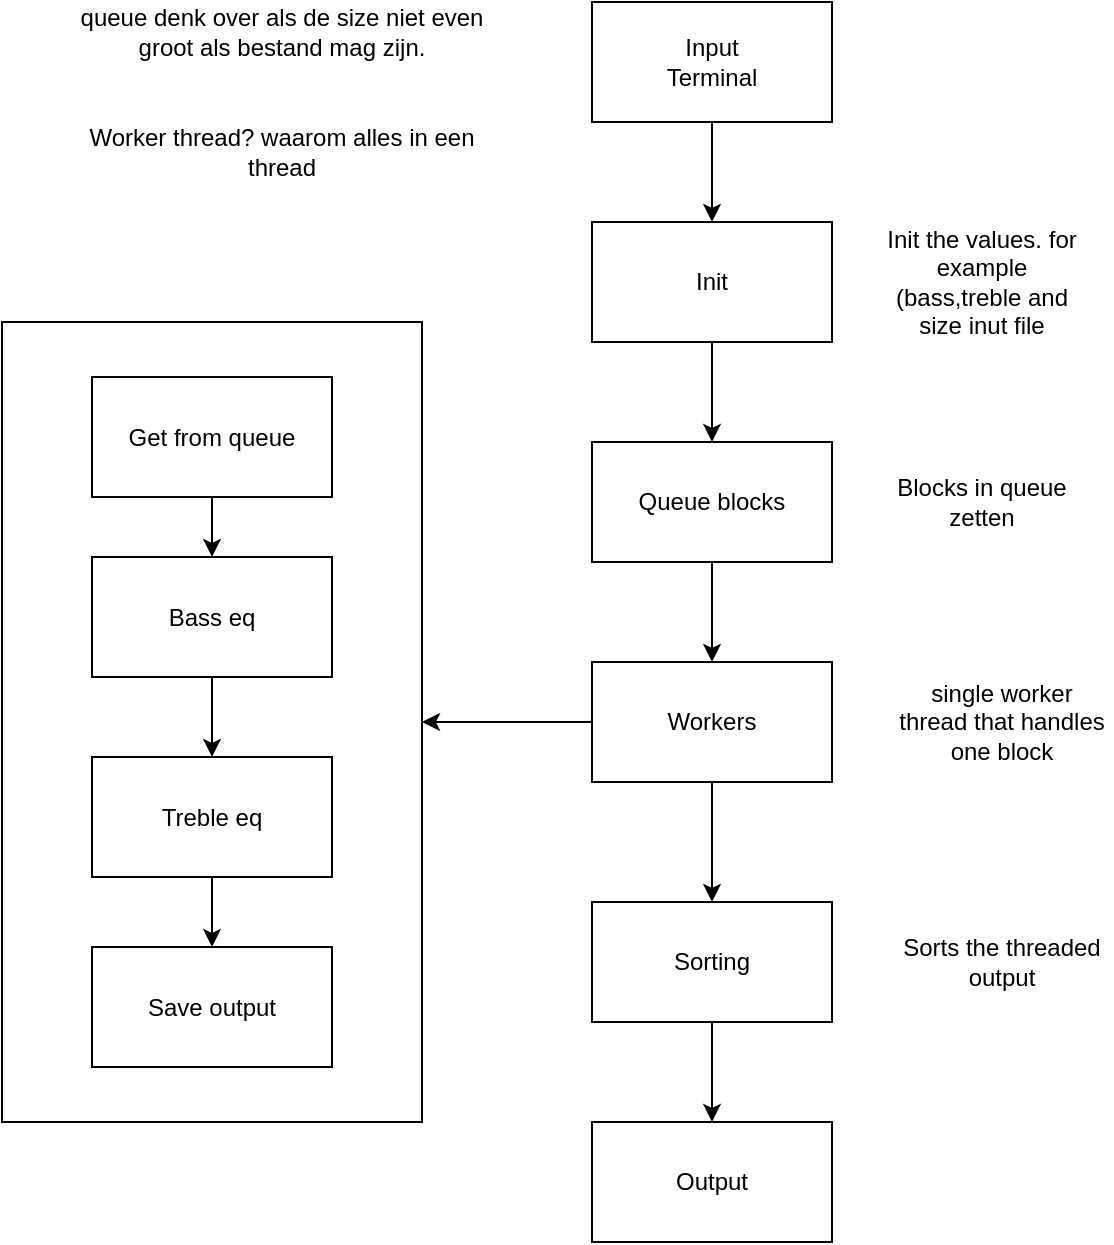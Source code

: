 <mxfile version="21.3.2" type="device">
  <diagram name="Pagina-1" id="FlFpsOL4pc9py1d0J1KO">
    <mxGraphModel dx="1235" dy="684" grid="1" gridSize="10" guides="1" tooltips="1" connect="1" arrows="1" fold="1" page="1" pageScale="1" pageWidth="827" pageHeight="1169" math="0" shadow="0">
      <root>
        <mxCell id="0" />
        <mxCell id="1" parent="0" />
        <mxCell id="LfWoTvvUu_jZRKRtLNWc-34" value="" style="rounded=0;whiteSpace=wrap;html=1;fillColor=none;" vertex="1" parent="1">
          <mxGeometry x="55" y="200" width="210" height="400" as="geometry" />
        </mxCell>
        <mxCell id="LfWoTvvUu_jZRKRtLNWc-8" value="" style="edgeStyle=orthogonalEdgeStyle;rounded=0;orthogonalLoop=1;jettySize=auto;html=1;" edge="1" parent="1" source="LfWoTvvUu_jZRKRtLNWc-1" target="LfWoTvvUu_jZRKRtLNWc-2">
          <mxGeometry relative="1" as="geometry" />
        </mxCell>
        <mxCell id="LfWoTvvUu_jZRKRtLNWc-1" value="Input&lt;br&gt;Terminal" style="rounded=0;whiteSpace=wrap;html=1;" vertex="1" parent="1">
          <mxGeometry x="350" y="40" width="120" height="60" as="geometry" />
        </mxCell>
        <mxCell id="LfWoTvvUu_jZRKRtLNWc-9" value="" style="edgeStyle=orthogonalEdgeStyle;rounded=0;orthogonalLoop=1;jettySize=auto;html=1;" edge="1" parent="1" source="LfWoTvvUu_jZRKRtLNWc-2" target="LfWoTvvUu_jZRKRtLNWc-3">
          <mxGeometry relative="1" as="geometry" />
        </mxCell>
        <mxCell id="LfWoTvvUu_jZRKRtLNWc-2" value="Init" style="rounded=0;whiteSpace=wrap;html=1;" vertex="1" parent="1">
          <mxGeometry x="350" y="150" width="120" height="60" as="geometry" />
        </mxCell>
        <mxCell id="LfWoTvvUu_jZRKRtLNWc-12" value="" style="edgeStyle=orthogonalEdgeStyle;rounded=0;orthogonalLoop=1;jettySize=auto;html=1;" edge="1" parent="1" source="LfWoTvvUu_jZRKRtLNWc-3" target="LfWoTvvUu_jZRKRtLNWc-11">
          <mxGeometry relative="1" as="geometry" />
        </mxCell>
        <mxCell id="LfWoTvvUu_jZRKRtLNWc-3" value="Queue blocks" style="rounded=0;whiteSpace=wrap;html=1;" vertex="1" parent="1">
          <mxGeometry x="350" y="260" width="120" height="60" as="geometry" />
        </mxCell>
        <mxCell id="LfWoTvvUu_jZRKRtLNWc-10" value="Blocks in queue zetten" style="text;html=1;strokeColor=none;fillColor=none;align=center;verticalAlign=middle;whiteSpace=wrap;rounded=0;" vertex="1" parent="1">
          <mxGeometry x="490" y="260" width="110" height="60" as="geometry" />
        </mxCell>
        <mxCell id="LfWoTvvUu_jZRKRtLNWc-18" value="" style="edgeStyle=orthogonalEdgeStyle;rounded=0;orthogonalLoop=1;jettySize=auto;html=1;" edge="1" parent="1" source="LfWoTvvUu_jZRKRtLNWc-11" target="LfWoTvvUu_jZRKRtLNWc-13">
          <mxGeometry relative="1" as="geometry" />
        </mxCell>
        <mxCell id="LfWoTvvUu_jZRKRtLNWc-35" value="" style="edgeStyle=orthogonalEdgeStyle;rounded=0;orthogonalLoop=1;jettySize=auto;html=1;" edge="1" parent="1" source="LfWoTvvUu_jZRKRtLNWc-11" target="LfWoTvvUu_jZRKRtLNWc-34">
          <mxGeometry relative="1" as="geometry" />
        </mxCell>
        <mxCell id="LfWoTvvUu_jZRKRtLNWc-11" value="Workers" style="rounded=0;whiteSpace=wrap;html=1;" vertex="1" parent="1">
          <mxGeometry x="350" y="370" width="120" height="60" as="geometry" />
        </mxCell>
        <mxCell id="LfWoTvvUu_jZRKRtLNWc-16" value="" style="edgeStyle=orthogonalEdgeStyle;rounded=0;orthogonalLoop=1;jettySize=auto;html=1;" edge="1" parent="1" source="LfWoTvvUu_jZRKRtLNWc-13" target="LfWoTvvUu_jZRKRtLNWc-15">
          <mxGeometry relative="1" as="geometry" />
        </mxCell>
        <mxCell id="LfWoTvvUu_jZRKRtLNWc-13" value="Sorting" style="rounded=0;whiteSpace=wrap;html=1;" vertex="1" parent="1">
          <mxGeometry x="350" y="490" width="120" height="60" as="geometry" />
        </mxCell>
        <mxCell id="LfWoTvvUu_jZRKRtLNWc-15" value="Output" style="rounded=0;whiteSpace=wrap;html=1;" vertex="1" parent="1">
          <mxGeometry x="350" y="600" width="120" height="60" as="geometry" />
        </mxCell>
        <mxCell id="LfWoTvvUu_jZRKRtLNWc-25" value="" style="edgeStyle=orthogonalEdgeStyle;rounded=0;orthogonalLoop=1;jettySize=auto;html=1;" edge="1" parent="1" source="LfWoTvvUu_jZRKRtLNWc-23" target="LfWoTvvUu_jZRKRtLNWc-24">
          <mxGeometry relative="1" as="geometry" />
        </mxCell>
        <mxCell id="LfWoTvvUu_jZRKRtLNWc-23" value="Get from queue" style="rounded=0;whiteSpace=wrap;html=1;" vertex="1" parent="1">
          <mxGeometry x="100" y="227.5" width="120" height="60" as="geometry" />
        </mxCell>
        <mxCell id="LfWoTvvUu_jZRKRtLNWc-27" value="" style="edgeStyle=orthogonalEdgeStyle;rounded=0;orthogonalLoop=1;jettySize=auto;html=1;" edge="1" parent="1" source="LfWoTvvUu_jZRKRtLNWc-24" target="LfWoTvvUu_jZRKRtLNWc-26">
          <mxGeometry relative="1" as="geometry" />
        </mxCell>
        <mxCell id="LfWoTvvUu_jZRKRtLNWc-24" value="Bass eq" style="rounded=0;whiteSpace=wrap;html=1;" vertex="1" parent="1">
          <mxGeometry x="100" y="317.5" width="120" height="60" as="geometry" />
        </mxCell>
        <mxCell id="LfWoTvvUu_jZRKRtLNWc-29" value="" style="edgeStyle=orthogonalEdgeStyle;rounded=0;orthogonalLoop=1;jettySize=auto;html=1;" edge="1" parent="1" source="LfWoTvvUu_jZRKRtLNWc-26" target="LfWoTvvUu_jZRKRtLNWc-28">
          <mxGeometry relative="1" as="geometry" />
        </mxCell>
        <mxCell id="LfWoTvvUu_jZRKRtLNWc-26" value="Treble eq" style="rounded=0;whiteSpace=wrap;html=1;" vertex="1" parent="1">
          <mxGeometry x="100" y="417.5" width="120" height="60" as="geometry" />
        </mxCell>
        <mxCell id="LfWoTvvUu_jZRKRtLNWc-28" value="Save output" style="rounded=0;whiteSpace=wrap;html=1;" vertex="1" parent="1">
          <mxGeometry x="100" y="512.5" width="120" height="60" as="geometry" />
        </mxCell>
        <mxCell id="LfWoTvvUu_jZRKRtLNWc-31" value="single worker thread that handles one block" style="text;html=1;strokeColor=none;fillColor=none;align=center;verticalAlign=middle;whiteSpace=wrap;rounded=0;" vertex="1" parent="1">
          <mxGeometry x="500" y="370" width="110" height="60" as="geometry" />
        </mxCell>
        <mxCell id="LfWoTvvUu_jZRKRtLNWc-32" value="Sorts the threaded output" style="text;html=1;strokeColor=none;fillColor=none;align=center;verticalAlign=middle;whiteSpace=wrap;rounded=0;" vertex="1" parent="1">
          <mxGeometry x="500" y="490" width="110" height="60" as="geometry" />
        </mxCell>
        <mxCell id="LfWoTvvUu_jZRKRtLNWc-33" value="Init the values. for example (bass,treble and size inut file" style="text;html=1;strokeColor=none;fillColor=none;align=center;verticalAlign=middle;whiteSpace=wrap;rounded=0;" vertex="1" parent="1">
          <mxGeometry x="490" y="150" width="110" height="60" as="geometry" />
        </mxCell>
        <mxCell id="LfWoTvvUu_jZRKRtLNWc-36" value="queue denk over als de size niet even groot als bestand mag zijn." style="text;html=1;strokeColor=none;fillColor=none;align=center;verticalAlign=middle;whiteSpace=wrap;rounded=0;" vertex="1" parent="1">
          <mxGeometry x="90" y="40" width="210" height="30" as="geometry" />
        </mxCell>
        <mxCell id="LfWoTvvUu_jZRKRtLNWc-37" value="Worker thread? waarom alles in een thread" style="text;html=1;strokeColor=none;fillColor=none;align=center;verticalAlign=middle;whiteSpace=wrap;rounded=0;" vertex="1" parent="1">
          <mxGeometry x="90" y="100" width="210" height="30" as="geometry" />
        </mxCell>
      </root>
    </mxGraphModel>
  </diagram>
</mxfile>

